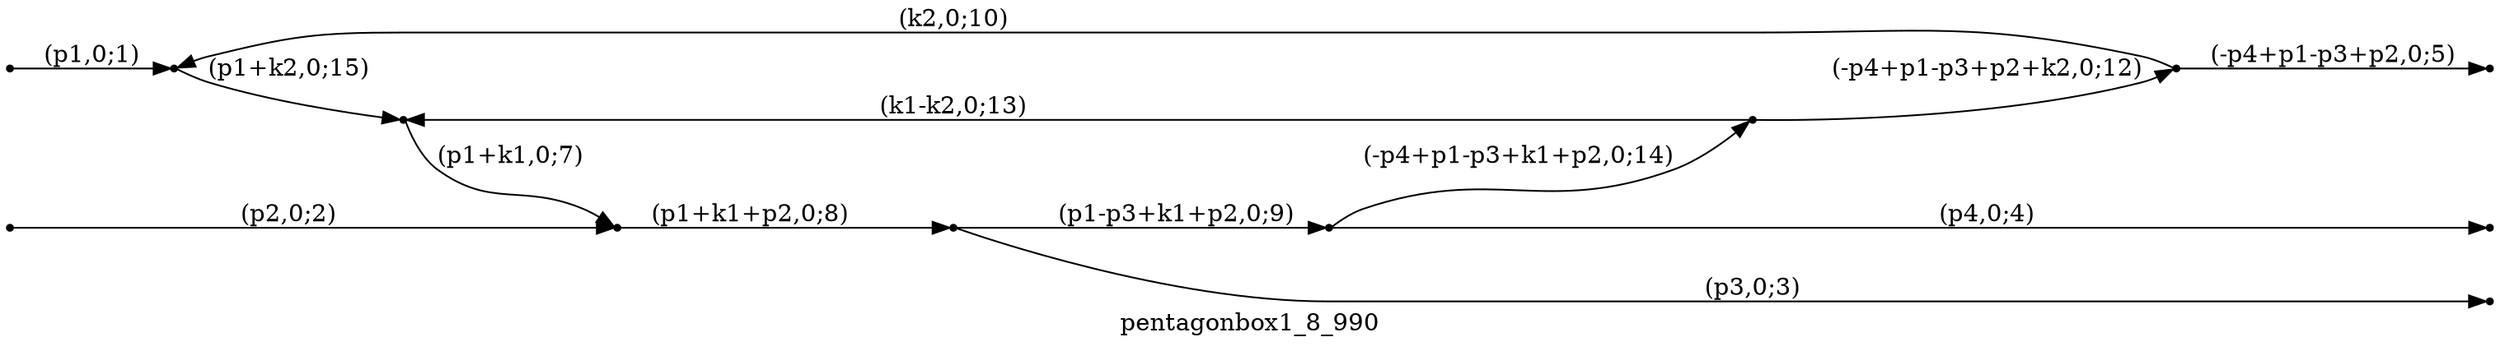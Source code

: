 digraph pentagonbox1_8_990 {
  label="pentagonbox1_8_990";
  rankdir="LR";
  subgraph edges {
    -1 -> 7 [label="(p1,0;1)"];
    -2 -> 1 [label="(p2,0;2)"];
    2 -> -3 [label="(p3,0;3)"];
    6 -> -4 [label="(p4,0;4)"];
    3 -> -5 [label="(-p4+p1-p3+p2,0;5)"];
    5 -> 1 [label="(p1+k1,0;7)"];
    1 -> 2 [label="(p1+k1+p2,0;8)"];
    2 -> 6 [label="(p1-p3+k1+p2,0;9)"];
    3 -> 7 [label="(k2,0;10)"];
    4 -> 3 [label="(-p4+p1-p3+p2+k2,0;12)"];
    4 -> 5 [label="(k1-k2,0;13)"];
    6 -> 4 [label="(-p4+p1-p3+k1+p2,0;14)"];
    7 -> 5 [label="(p1+k2,0;15)"];
  }
  subgraph incoming { rank="source"; -1; -2; }
  subgraph outgoing { rank="sink"; -3; -4; -5; }
-5 [shape=point];
-4 [shape=point];
-3 [shape=point];
-2 [shape=point];
-1 [shape=point];
1 [shape=point];
2 [shape=point];
3 [shape=point];
4 [shape=point];
5 [shape=point];
6 [shape=point];
7 [shape=point];
}

